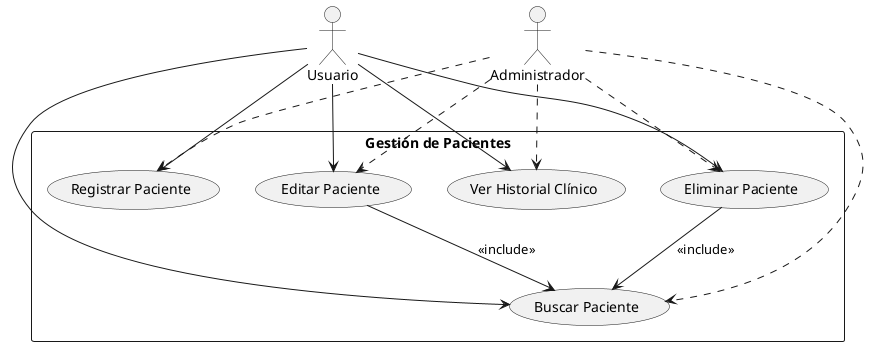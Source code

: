 @startuml
actor Usuario
actor Administrador

rectangle "Gestión de Pacientes" {
    usecase "Registrar Paciente" as UC1
    usecase "Buscar Paciente" as UC2
    usecase "Editar Paciente" as UC3
    usecase "Eliminar Paciente" as UC4
    usecase "Ver Historial Clínico" as UC5
}

Usuario --> UC1
Usuario --> UC2
Usuario --> UC3
Usuario --> UC4
Usuario --> UC5

Administrador ..> UC1
Administrador ..> UC2
Administrador ..> UC3
Administrador ..> UC4
Administrador ..> UC5

UC3 --> UC2 : <<include>>
UC4 --> UC2 : <<include>>
@enduml
